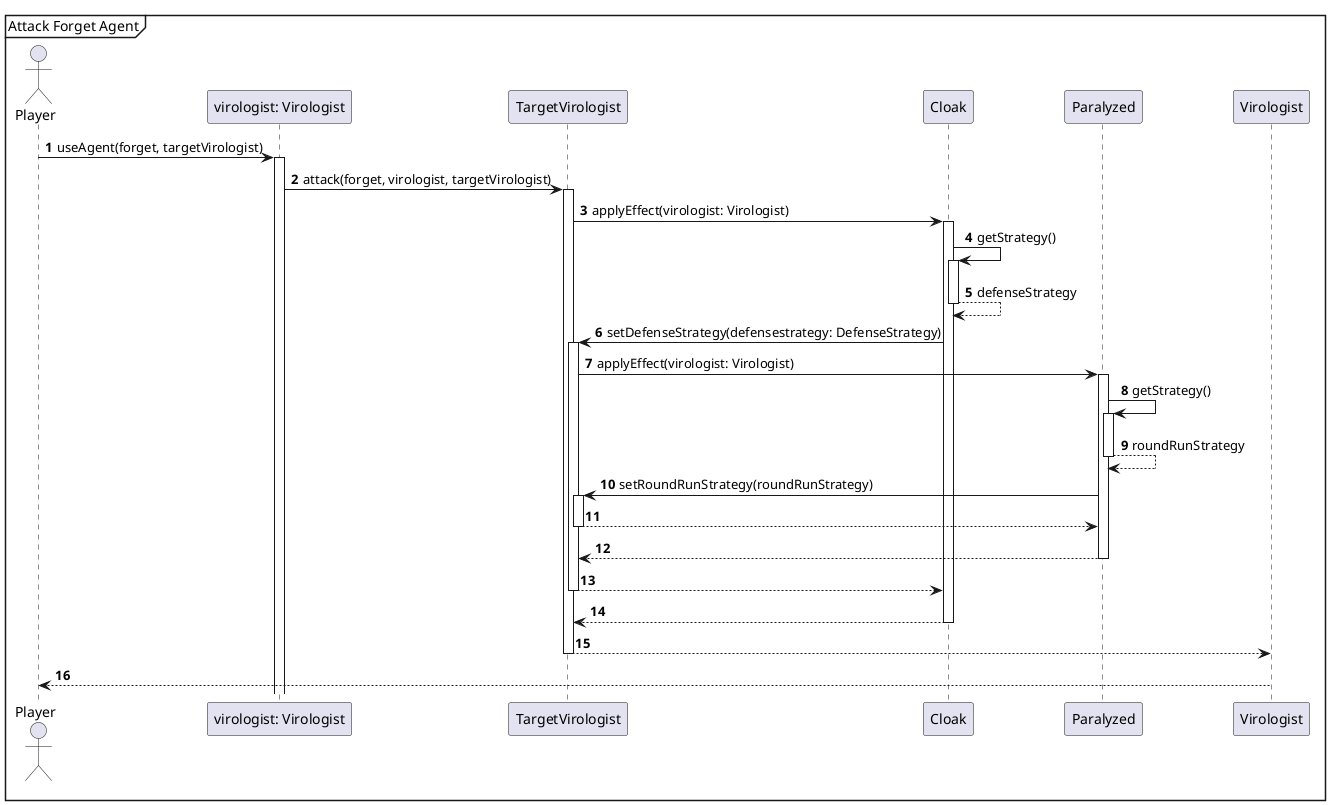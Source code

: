 @startuml
'https://plantuml.com/sequence-diagram

autonumber

mainframe Attack Forget Agent

actor Player

Player -> "virologist: Virologist"++: useAgent(forget, targetVirologist)
"virologist: Virologist" -> TargetVirologist++: attack(forget, virologist, targetVirologist)
TargetVirologist -> Cloak++ : applyEffect(virologist: Virologist)

Cloak -> Cloak++ : getStrategy()
Cloak --> Cloak-- : defenseStrategy

Cloak -> TargetVirologist++: setDefenseStrategy(defensestrategy: DefenseStrategy)

TargetVirologist -> Paralyzed++ : applyEffect(virologist: Virologist)

Paralyzed -> Paralyzed++ : getStrategy()
Paralyzed --> Paralyzed-- : roundRunStrategy
Paralyzed -> TargetVirologist++: setRoundRunStrategy(roundRunStrategy)
TargetVirologist --> Paralyzed--
Paralyzed --> TargetVirologist--

TargetVirologist --> Cloak --
Cloak --> TargetVirologist --


TargetVirologist --> Virologist --

Virologist --> Player --
@enduml